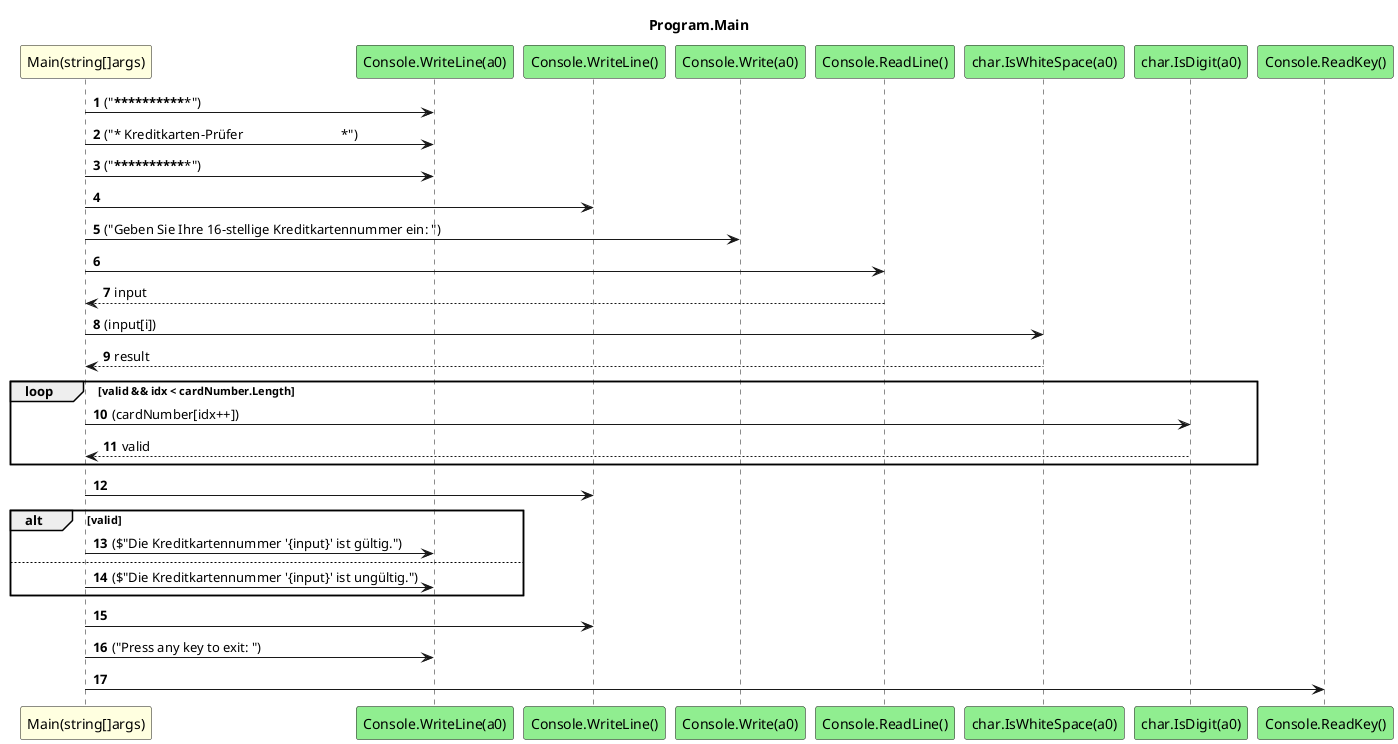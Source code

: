 @startuml Program.Main
title Program.Main
participant "Main(string[]args)" as Main_p0 #LightYellow
participant "Console.WriteLine(a0)" as Console_WriteLine_a0 #LightGreen
participant "Console.WriteLine()" as Console_WriteLine #LightGreen
participant "Console.Write(a0)" as Console_Write_a0 #LightGreen
participant "Console.ReadLine()" as Console_ReadLine #LightGreen
participant "char.IsWhiteSpace(a0)" as char_IsWhiteSpace_a0 #LightGreen
participant "char.IsDigit(a0)" as char_IsDigit_a0 #LightGreen
participant "Console.ReadKey()" as Console_ReadKey #LightGreen
autonumber
Main_p0 -> Console_WriteLine_a0 : ("***************************************************")
Main_p0 -> Console_WriteLine_a0 : ("* Kreditkarten-Prüfer                             *")
Main_p0 -> Console_WriteLine_a0 : ("***************************************************")
Main_p0 -> Console_WriteLine
Main_p0 -> Console_Write_a0 : ("Geben Sie Ihre 16-stellige Kreditkartennummer ein: ")
Main_p0 -> Console_ReadLine
Console_ReadLine --> Main_p0 : input
Main_p0 -> char_IsWhiteSpace_a0 : (input[i])
char_IsWhiteSpace_a0 --> Main_p0 : result
loop valid && idx < cardNumber.Length
    Main_p0 -> char_IsDigit_a0 : (cardNumber[idx++])
    char_IsDigit_a0 --> Main_p0 : valid
end
Main_p0 -> Console_WriteLine
alt valid
    Main_p0 -> Console_WriteLine_a0 : ($"Die Kreditkartennummer '{input}' ist gültig.")
    else
        Main_p0 -> Console_WriteLine_a0 : ($"Die Kreditkartennummer '{input}' ist ungültig.")
end
Main_p0 -> Console_WriteLine
Main_p0 -> Console_WriteLine_a0 : ("Press any key to exit: ")
Main_p0 -> Console_ReadKey
@enduml
